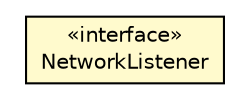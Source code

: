 #!/usr/local/bin/dot
#
# Class diagram 
# Generated by UMLGraph version R5_6 (http://www.umlgraph.org/)
#

digraph G {
	edge [fontname="Helvetica",fontsize=10,labelfontname="Helvetica",labelfontsize=10];
	node [fontname="Helvetica",fontsize=10,shape=plaintext];
	nodesep=0.25;
	ranksep=0.5;
	// eu.itesla_project.iidm.network.NetworkListener
	c4899 [label=<<table title="eu.itesla_project.iidm.network.NetworkListener" border="0" cellborder="1" cellspacing="0" cellpadding="2" port="p" bgcolor="lemonChiffon" href="./NetworkListener.html">
		<tr><td><table border="0" cellspacing="0" cellpadding="1">
<tr><td align="center" balign="center"> &#171;interface&#187; </td></tr>
<tr><td align="center" balign="center"> NetworkListener </td></tr>
		</table></td></tr>
		</table>>, URL="./NetworkListener.html", fontname="Helvetica", fontcolor="black", fontsize=10.0];
}

